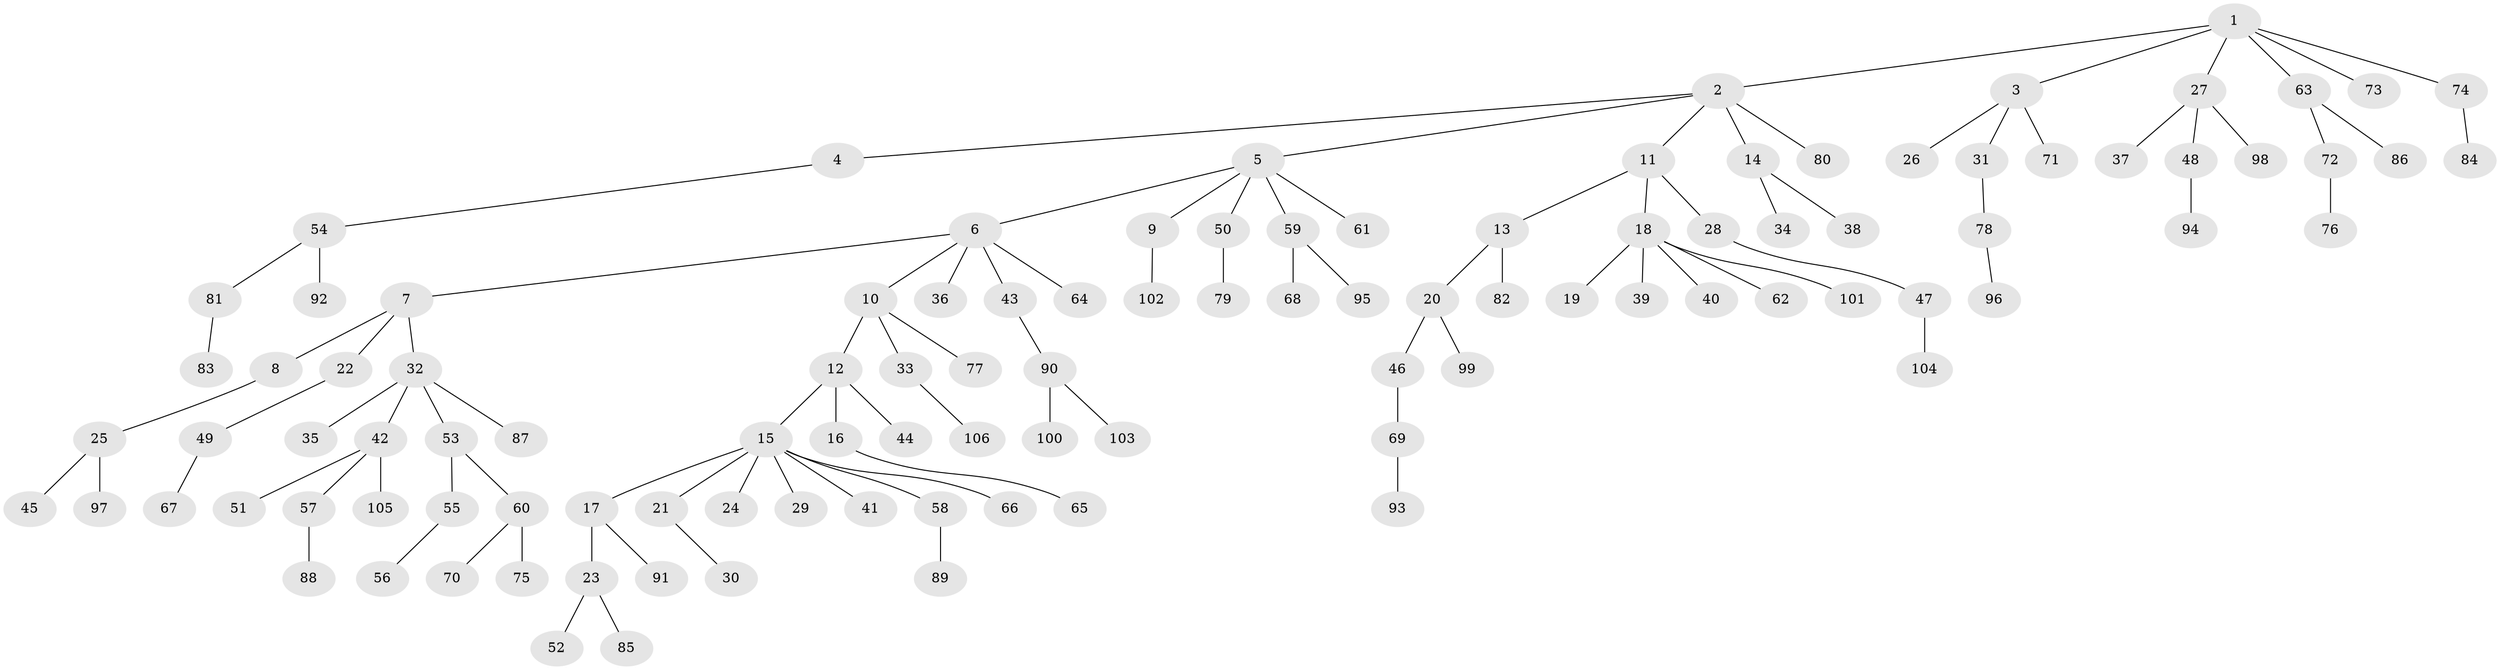 // Generated by graph-tools (version 1.1) at 2025/11/02/27/25 16:11:28]
// undirected, 106 vertices, 105 edges
graph export_dot {
graph [start="1"]
  node [color=gray90,style=filled];
  1;
  2;
  3;
  4;
  5;
  6;
  7;
  8;
  9;
  10;
  11;
  12;
  13;
  14;
  15;
  16;
  17;
  18;
  19;
  20;
  21;
  22;
  23;
  24;
  25;
  26;
  27;
  28;
  29;
  30;
  31;
  32;
  33;
  34;
  35;
  36;
  37;
  38;
  39;
  40;
  41;
  42;
  43;
  44;
  45;
  46;
  47;
  48;
  49;
  50;
  51;
  52;
  53;
  54;
  55;
  56;
  57;
  58;
  59;
  60;
  61;
  62;
  63;
  64;
  65;
  66;
  67;
  68;
  69;
  70;
  71;
  72;
  73;
  74;
  75;
  76;
  77;
  78;
  79;
  80;
  81;
  82;
  83;
  84;
  85;
  86;
  87;
  88;
  89;
  90;
  91;
  92;
  93;
  94;
  95;
  96;
  97;
  98;
  99;
  100;
  101;
  102;
  103;
  104;
  105;
  106;
  1 -- 2;
  1 -- 3;
  1 -- 27;
  1 -- 63;
  1 -- 73;
  1 -- 74;
  2 -- 4;
  2 -- 5;
  2 -- 11;
  2 -- 14;
  2 -- 80;
  3 -- 26;
  3 -- 31;
  3 -- 71;
  4 -- 54;
  5 -- 6;
  5 -- 9;
  5 -- 50;
  5 -- 59;
  5 -- 61;
  6 -- 7;
  6 -- 10;
  6 -- 36;
  6 -- 43;
  6 -- 64;
  7 -- 8;
  7 -- 22;
  7 -- 32;
  8 -- 25;
  9 -- 102;
  10 -- 12;
  10 -- 33;
  10 -- 77;
  11 -- 13;
  11 -- 18;
  11 -- 28;
  12 -- 15;
  12 -- 16;
  12 -- 44;
  13 -- 20;
  13 -- 82;
  14 -- 34;
  14 -- 38;
  15 -- 17;
  15 -- 21;
  15 -- 24;
  15 -- 29;
  15 -- 41;
  15 -- 58;
  15 -- 66;
  16 -- 65;
  17 -- 23;
  17 -- 91;
  18 -- 19;
  18 -- 39;
  18 -- 40;
  18 -- 62;
  18 -- 101;
  20 -- 46;
  20 -- 99;
  21 -- 30;
  22 -- 49;
  23 -- 52;
  23 -- 85;
  25 -- 45;
  25 -- 97;
  27 -- 37;
  27 -- 48;
  27 -- 98;
  28 -- 47;
  31 -- 78;
  32 -- 35;
  32 -- 42;
  32 -- 53;
  32 -- 87;
  33 -- 106;
  42 -- 51;
  42 -- 57;
  42 -- 105;
  43 -- 90;
  46 -- 69;
  47 -- 104;
  48 -- 94;
  49 -- 67;
  50 -- 79;
  53 -- 55;
  53 -- 60;
  54 -- 81;
  54 -- 92;
  55 -- 56;
  57 -- 88;
  58 -- 89;
  59 -- 68;
  59 -- 95;
  60 -- 70;
  60 -- 75;
  63 -- 72;
  63 -- 86;
  69 -- 93;
  72 -- 76;
  74 -- 84;
  78 -- 96;
  81 -- 83;
  90 -- 100;
  90 -- 103;
}
